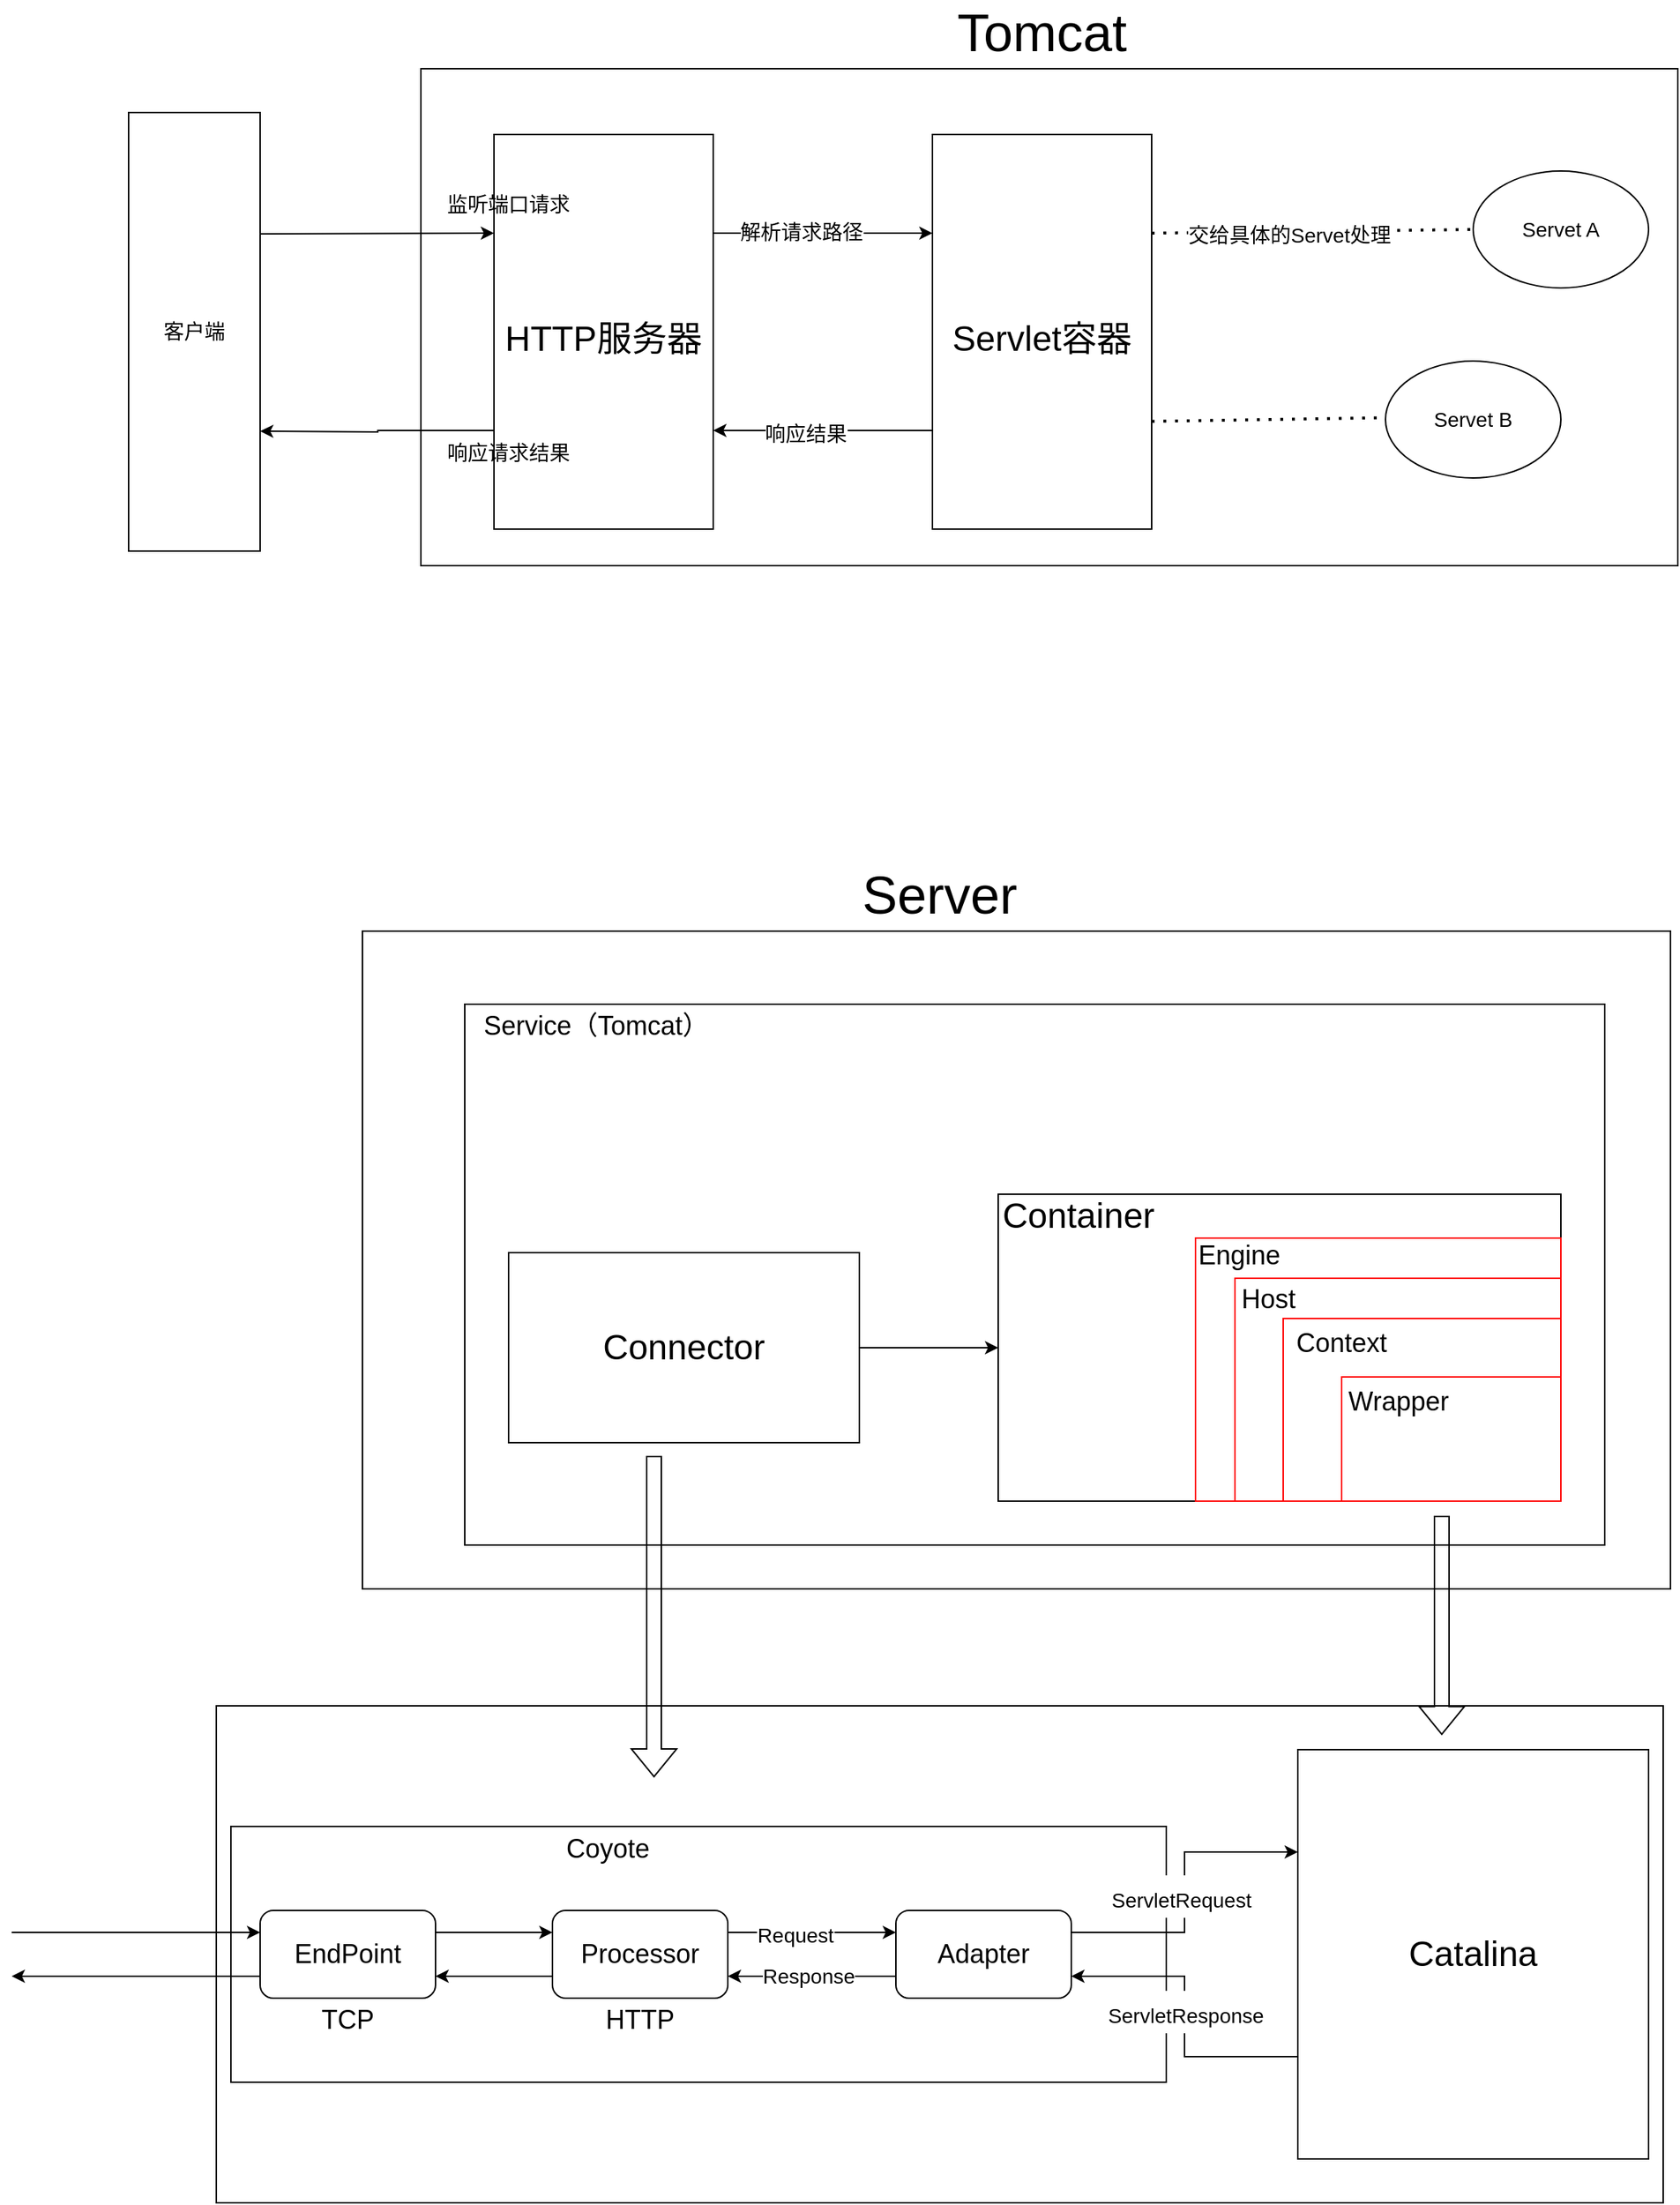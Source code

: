 <mxfile version="20.3.0" type="device"><diagram id="Cxn6TJo_EveEDMjXS8Ag" name="第 1 页"><mxGraphModel dx="2658" dy="1160" grid="1" gridSize="10" guides="1" tooltips="1" connect="1" arrows="1" fold="1" page="1" pageScale="1" pageWidth="827" pageHeight="1169" math="0" shadow="0"><root><mxCell id="0"/><mxCell id="1" parent="0"/><mxCell id="5g6xJcePy6tp1to0VhFE-27" value="" style="rounded=0;whiteSpace=wrap;html=1;" vertex="1" parent="1"><mxGeometry x="40" y="810" width="895" height="450" as="geometry"/></mxCell><mxCell id="5g6xJcePy6tp1to0VhFE-82" value="" style="rounded=0;whiteSpace=wrap;html=1;strokeColor=#000000;fontSize=14;" vertex="1" parent="1"><mxGeometry x="110" y="860" width="780" height="370" as="geometry"/></mxCell><mxCell id="5g6xJcePy6tp1to0VhFE-1" value="" style="rounded=0;whiteSpace=wrap;html=1;" vertex="1" parent="1"><mxGeometry x="80" y="220" width="860" height="340" as="geometry"/></mxCell><mxCell id="5g6xJcePy6tp1to0VhFE-2" value="&lt;font style=&quot;font-size: 36px;&quot;&gt;Tomcat&lt;/font&gt;" style="text;html=1;strokeColor=none;fillColor=none;align=center;verticalAlign=middle;whiteSpace=wrap;rounded=0;" vertex="1" parent="1"><mxGeometry x="475" y="180" width="60" height="30" as="geometry"/></mxCell><mxCell id="5g6xJcePy6tp1to0VhFE-10" style="edgeStyle=orthogonalEdgeStyle;rounded=0;orthogonalLoop=1;jettySize=auto;html=1;exitX=0;exitY=0.75;exitDx=0;exitDy=0;fontSize=14;" edge="1" parent="1" source="5g6xJcePy6tp1to0VhFE-6"><mxGeometry relative="1" as="geometry"><mxPoint x="-30" y="468" as="targetPoint"/></mxGeometry></mxCell><mxCell id="5g6xJcePy6tp1to0VhFE-12" style="edgeStyle=orthogonalEdgeStyle;rounded=0;orthogonalLoop=1;jettySize=auto;html=1;exitX=1;exitY=0.25;exitDx=0;exitDy=0;entryX=0;entryY=0.25;entryDx=0;entryDy=0;fontSize=14;" edge="1" parent="1" source="5g6xJcePy6tp1to0VhFE-6" target="5g6xJcePy6tp1to0VhFE-7"><mxGeometry relative="1" as="geometry"/></mxCell><mxCell id="5g6xJcePy6tp1to0VhFE-14" value="解析请求路径" style="edgeLabel;html=1;align=center;verticalAlign=middle;resizable=0;points=[];fontSize=14;" vertex="1" connectable="0" parent="5g6xJcePy6tp1to0VhFE-12"><mxGeometry x="-0.2" y="2" relative="1" as="geometry"><mxPoint y="1" as="offset"/></mxGeometry></mxCell><mxCell id="5g6xJcePy6tp1to0VhFE-6" value="&lt;font style=&quot;font-size: 24px;&quot;&gt;HTTP服务器&lt;/font&gt;" style="rounded=0;whiteSpace=wrap;html=1;fontSize=36;" vertex="1" parent="1"><mxGeometry x="130" y="265" width="150" height="270" as="geometry"/></mxCell><mxCell id="5g6xJcePy6tp1to0VhFE-24" style="edgeStyle=orthogonalEdgeStyle;rounded=0;orthogonalLoop=1;jettySize=auto;html=1;exitX=0;exitY=0.75;exitDx=0;exitDy=0;entryX=1;entryY=0.75;entryDx=0;entryDy=0;fontSize=14;" edge="1" parent="1" source="5g6xJcePy6tp1to0VhFE-7" target="5g6xJcePy6tp1to0VhFE-6"><mxGeometry relative="1" as="geometry"/></mxCell><mxCell id="5g6xJcePy6tp1to0VhFE-25" value="响应结果" style="edgeLabel;html=1;align=center;verticalAlign=middle;resizable=0;points=[];fontSize=14;" vertex="1" connectable="0" parent="5g6xJcePy6tp1to0VhFE-24"><mxGeometry x="0.16" y="2" relative="1" as="geometry"><mxPoint as="offset"/></mxGeometry></mxCell><mxCell id="5g6xJcePy6tp1to0VhFE-7" value="&lt;font style=&quot;font-size: 24px;&quot;&gt;Servlet容器&lt;/font&gt;" style="rounded=0;whiteSpace=wrap;html=1;fontSize=36;" vertex="1" parent="1"><mxGeometry x="430" y="265" width="150" height="270" as="geometry"/></mxCell><mxCell id="5g6xJcePy6tp1to0VhFE-8" value="" style="endArrow=classic;html=1;rounded=0;fontSize=24;entryX=0;entryY=0.25;entryDx=0;entryDy=0;" edge="1" parent="1" target="5g6xJcePy6tp1to0VhFE-6"><mxGeometry width="50" height="50" relative="1" as="geometry"><mxPoint x="-30" y="333" as="sourcePoint"/><mxPoint x="30" y="330" as="targetPoint"/></mxGeometry></mxCell><mxCell id="5g6xJcePy6tp1to0VhFE-9" value="&lt;font style=&quot;font-size: 14px;&quot;&gt;监听端口请求&lt;/font&gt;" style="text;html=1;strokeColor=none;fillColor=none;align=center;verticalAlign=middle;whiteSpace=wrap;rounded=0;fontSize=24;" vertex="1" parent="1"><mxGeometry x="80" y="300" width="120" height="20" as="geometry"/></mxCell><mxCell id="5g6xJcePy6tp1to0VhFE-11" value="&lt;font style=&quot;font-size: 14px;&quot;&gt;响应请求结果&lt;/font&gt;" style="text;html=1;strokeColor=none;fillColor=none;align=center;verticalAlign=middle;whiteSpace=wrap;rounded=0;fontSize=24;" vertex="1" parent="1"><mxGeometry x="80" y="470" width="120" height="20" as="geometry"/></mxCell><mxCell id="5g6xJcePy6tp1to0VhFE-18" value="" style="endArrow=none;dashed=1;html=1;dashPattern=1 3;strokeWidth=2;rounded=0;fontSize=14;exitX=1;exitY=0.25;exitDx=0;exitDy=0;entryX=0;entryY=0.5;entryDx=0;entryDy=0;" edge="1" parent="1" source="5g6xJcePy6tp1to0VhFE-7" target="5g6xJcePy6tp1to0VhFE-19"><mxGeometry width="50" height="50" relative="1" as="geometry"><mxPoint x="590" y="370" as="sourcePoint"/><mxPoint x="640" y="333" as="targetPoint"/></mxGeometry></mxCell><mxCell id="5g6xJcePy6tp1to0VhFE-22" value="交给具体的Servet处理" style="edgeLabel;html=1;align=center;verticalAlign=middle;resizable=0;points=[];fontSize=14;" vertex="1" connectable="0" parent="5g6xJcePy6tp1to0VhFE-18"><mxGeometry x="-0.15" y="-2" relative="1" as="geometry"><mxPoint as="offset"/></mxGeometry></mxCell><mxCell id="5g6xJcePy6tp1to0VhFE-19" value="Servet A" style="ellipse;whiteSpace=wrap;html=1;fontSize=14;" vertex="1" parent="1"><mxGeometry x="800" y="290" width="120" height="80" as="geometry"/></mxCell><mxCell id="5g6xJcePy6tp1to0VhFE-20" value="Servet B" style="ellipse;whiteSpace=wrap;html=1;fontSize=14;" vertex="1" parent="1"><mxGeometry x="740" y="420" width="120" height="80" as="geometry"/></mxCell><mxCell id="5g6xJcePy6tp1to0VhFE-21" value="" style="endArrow=none;dashed=1;html=1;dashPattern=1 3;strokeWidth=2;rounded=0;fontSize=14;exitX=1;exitY=0.25;exitDx=0;exitDy=0;entryX=0;entryY=0.5;entryDx=0;entryDy=0;" edge="1" parent="1"><mxGeometry width="50" height="50" relative="1" as="geometry"><mxPoint x="580" y="461.25" as="sourcePoint"/><mxPoint x="740" y="458.75" as="targetPoint"/></mxGeometry></mxCell><mxCell id="5g6xJcePy6tp1to0VhFE-26" value="客户端" style="rounded=0;whiteSpace=wrap;html=1;fontSize=14;" vertex="1" parent="1"><mxGeometry x="-120" y="250" width="90" height="300" as="geometry"/></mxCell><mxCell id="5g6xJcePy6tp1to0VhFE-28" value="&lt;font style=&quot;font-size: 36px;&quot;&gt;Server&lt;br&gt;&lt;/font&gt;" style="text;html=1;strokeColor=none;fillColor=none;align=center;verticalAlign=middle;whiteSpace=wrap;rounded=0;" vertex="1" parent="1"><mxGeometry x="405" y="770" width="60" height="30" as="geometry"/></mxCell><mxCell id="5g6xJcePy6tp1to0VhFE-87" style="edgeStyle=orthogonalEdgeStyle;rounded=0;orthogonalLoop=1;jettySize=auto;html=1;exitX=1;exitY=0.5;exitDx=0;exitDy=0;entryX=0;entryY=0.5;entryDx=0;entryDy=0;fontSize=18;" edge="1" parent="1" source="5g6xJcePy6tp1to0VhFE-29" target="5g6xJcePy6tp1to0VhFE-30"><mxGeometry relative="1" as="geometry"/></mxCell><mxCell id="5g6xJcePy6tp1to0VhFE-29" value="&lt;font style=&quot;font-size: 24px;&quot;&gt;Connector&lt;/font&gt;" style="rounded=0;whiteSpace=wrap;html=1;fontSize=14;" vertex="1" parent="1"><mxGeometry x="140" y="1030" width="240" height="130" as="geometry"/></mxCell><mxCell id="5g6xJcePy6tp1to0VhFE-30" value="" style="rounded=0;whiteSpace=wrap;html=1;fontSize=14;" vertex="1" parent="1"><mxGeometry x="475" y="990" width="385" height="210" as="geometry"/></mxCell><mxCell id="5g6xJcePy6tp1to0VhFE-31" value="Container" style="text;html=1;strokeColor=none;fillColor=none;align=center;verticalAlign=middle;whiteSpace=wrap;rounded=0;fontSize=24;" vertex="1" parent="1"><mxGeometry x="500" y="990" width="60" height="30" as="geometry"/></mxCell><mxCell id="5g6xJcePy6tp1to0VhFE-35" value="" style="rounded=0;whiteSpace=wrap;html=1;strokeColor=#FF0000;fontSize=18;" vertex="1" parent="1"><mxGeometry x="610" y="1020" width="250" height="180" as="geometry"/></mxCell><mxCell id="5g6xJcePy6tp1to0VhFE-33" value="&lt;font style=&quot;font-size: 18px;&quot;&gt;Engine&lt;/font&gt;" style="text;html=1;strokeColor=none;fillColor=none;align=center;verticalAlign=middle;whiteSpace=wrap;rounded=0;fontSize=24;" vertex="1" parent="1"><mxGeometry x="610" y="1015" width="60" height="30" as="geometry"/></mxCell><mxCell id="5g6xJcePy6tp1to0VhFE-36" value="" style="rounded=0;whiteSpace=wrap;html=1;strokeColor=#FF0000;fontSize=18;" vertex="1" parent="1"><mxGeometry x="637" y="1047.5" width="223" height="152.5" as="geometry"/></mxCell><mxCell id="5g6xJcePy6tp1to0VhFE-37" value="&lt;font style=&quot;font-size: 18px;&quot;&gt;Host&lt;/font&gt;" style="text;html=1;strokeColor=none;fillColor=none;align=center;verticalAlign=middle;whiteSpace=wrap;rounded=0;fontSize=24;" vertex="1" parent="1"><mxGeometry x="630" y="1045" width="60" height="30" as="geometry"/></mxCell><mxCell id="5g6xJcePy6tp1to0VhFE-38" value="" style="rounded=0;whiteSpace=wrap;html=1;strokeColor=#FF0000;fontSize=18;" vertex="1" parent="1"><mxGeometry x="670" y="1075" width="190" height="125" as="geometry"/></mxCell><mxCell id="5g6xJcePy6tp1to0VhFE-39" value="&lt;font style=&quot;font-size: 18px;&quot;&gt;Context&lt;/font&gt;" style="text;html=1;strokeColor=none;fillColor=none;align=center;verticalAlign=middle;whiteSpace=wrap;rounded=0;fontSize=24;" vertex="1" parent="1"><mxGeometry x="680" y="1075" width="60" height="30" as="geometry"/></mxCell><mxCell id="5g6xJcePy6tp1to0VhFE-40" value="" style="rounded=0;whiteSpace=wrap;html=1;strokeColor=#FF0000;fontSize=18;" vertex="1" parent="1"><mxGeometry x="710" y="1115" width="150" height="85" as="geometry"/></mxCell><mxCell id="5g6xJcePy6tp1to0VhFE-41" value="&lt;font style=&quot;font-size: 18px;&quot;&gt;Wrapper&lt;/font&gt;" style="text;html=1;strokeColor=none;fillColor=none;align=center;verticalAlign=middle;whiteSpace=wrap;rounded=0;fontSize=24;" vertex="1" parent="1"><mxGeometry x="718.5" y="1115" width="60" height="30" as="geometry"/></mxCell><mxCell id="5g6xJcePy6tp1to0VhFE-42" value="" style="rounded=0;whiteSpace=wrap;html=1;" vertex="1" parent="1"><mxGeometry x="-60" y="1340" width="990" height="340" as="geometry"/></mxCell><mxCell id="5g6xJcePy6tp1to0VhFE-43" value="" style="rounded=0;whiteSpace=wrap;html=1;fontSize=14;" vertex="1" parent="1"><mxGeometry x="-50" y="1422.5" width="640" height="175" as="geometry"/></mxCell><mxCell id="5g6xJcePy6tp1to0VhFE-54" value="Coyote" style="text;html=1;strokeColor=none;fillColor=none;align=center;verticalAlign=middle;whiteSpace=wrap;rounded=0;fontSize=18;" vertex="1" parent="1"><mxGeometry x="177.5" y="1422.5" width="60" height="30" as="geometry"/></mxCell><mxCell id="5g6xJcePy6tp1to0VhFE-65" style="edgeStyle=orthogonalEdgeStyle;rounded=0;orthogonalLoop=1;jettySize=auto;html=1;exitX=1;exitY=0.25;exitDx=0;exitDy=0;entryX=0;entryY=0.25;entryDx=0;entryDy=0;fontSize=14;" edge="1" parent="1" source="5g6xJcePy6tp1to0VhFE-56" target="5g6xJcePy6tp1to0VhFE-57"><mxGeometry relative="1" as="geometry"/></mxCell><mxCell id="5g6xJcePy6tp1to0VhFE-70" style="edgeStyle=orthogonalEdgeStyle;rounded=0;orthogonalLoop=1;jettySize=auto;html=1;exitX=0;exitY=0.75;exitDx=0;exitDy=0;fontSize=14;" edge="1" parent="1" source="5g6xJcePy6tp1to0VhFE-56"><mxGeometry relative="1" as="geometry"><mxPoint x="-200" y="1525" as="targetPoint"/></mxGeometry></mxCell><mxCell id="5g6xJcePy6tp1to0VhFE-56" value="EndPoint" style="rounded=1;whiteSpace=wrap;html=1;strokeColor=#000000;fontSize=18;" vertex="1" parent="1"><mxGeometry x="-30" y="1480" width="120" height="60" as="geometry"/></mxCell><mxCell id="5g6xJcePy6tp1to0VhFE-60" style="edgeStyle=orthogonalEdgeStyle;rounded=0;orthogonalLoop=1;jettySize=auto;html=1;exitX=1;exitY=0.25;exitDx=0;exitDy=0;entryX=0;entryY=0.25;entryDx=0;entryDy=0;fontSize=18;" edge="1" parent="1" source="5g6xJcePy6tp1to0VhFE-57" target="5g6xJcePy6tp1to0VhFE-59"><mxGeometry relative="1" as="geometry"/></mxCell><mxCell id="5g6xJcePy6tp1to0VhFE-62" value="&lt;font style=&quot;font-size: 14px;&quot;&gt;Request&lt;/font&gt;" style="edgeLabel;html=1;align=center;verticalAlign=middle;resizable=0;points=[];fontSize=18;" vertex="1" connectable="0" parent="5g6xJcePy6tp1to0VhFE-60"><mxGeometry x="-0.2" y="-1" relative="1" as="geometry"><mxPoint as="offset"/></mxGeometry></mxCell><mxCell id="5g6xJcePy6tp1to0VhFE-66" style="edgeStyle=orthogonalEdgeStyle;rounded=0;orthogonalLoop=1;jettySize=auto;html=1;exitX=0;exitY=0.75;exitDx=0;exitDy=0;entryX=1;entryY=0.75;entryDx=0;entryDy=0;fontSize=14;" edge="1" parent="1" source="5g6xJcePy6tp1to0VhFE-57" target="5g6xJcePy6tp1to0VhFE-56"><mxGeometry relative="1" as="geometry"/></mxCell><mxCell id="5g6xJcePy6tp1to0VhFE-57" value="Processor" style="whiteSpace=wrap;html=1;fontSize=18;strokeColor=#000000;rounded=1;" vertex="1" parent="1"><mxGeometry x="170" y="1480" width="120" height="60" as="geometry"/></mxCell><mxCell id="5g6xJcePy6tp1to0VhFE-63" style="edgeStyle=orthogonalEdgeStyle;rounded=0;orthogonalLoop=1;jettySize=auto;html=1;exitX=0;exitY=0.75;exitDx=0;exitDy=0;entryX=1;entryY=0.75;entryDx=0;entryDy=0;fontSize=14;" edge="1" parent="1" source="5g6xJcePy6tp1to0VhFE-59" target="5g6xJcePy6tp1to0VhFE-57"><mxGeometry relative="1" as="geometry"/></mxCell><mxCell id="5g6xJcePy6tp1to0VhFE-64" value="Response" style="edgeLabel;html=1;align=center;verticalAlign=middle;resizable=0;points=[];fontSize=14;" vertex="1" connectable="0" parent="5g6xJcePy6tp1to0VhFE-63"><mxGeometry x="0.2" relative="1" as="geometry"><mxPoint x="9" as="offset"/></mxGeometry></mxCell><mxCell id="5g6xJcePy6tp1to0VhFE-73" style="edgeStyle=orthogonalEdgeStyle;rounded=0;orthogonalLoop=1;jettySize=auto;html=1;exitX=1;exitY=0.25;exitDx=0;exitDy=0;entryX=0;entryY=0.25;entryDx=0;entryDy=0;fontSize=24;" edge="1" parent="1" source="5g6xJcePy6tp1to0VhFE-59" target="5g6xJcePy6tp1to0VhFE-72"><mxGeometry relative="1" as="geometry"/></mxCell><mxCell id="5g6xJcePy6tp1to0VhFE-74" value="&lt;font style=&quot;font-size: 14px;&quot;&gt;ServletRequest&lt;/font&gt;" style="edgeLabel;html=1;align=center;verticalAlign=middle;resizable=0;points=[];fontSize=24;" vertex="1" connectable="0" parent="5g6xJcePy6tp1to0VhFE-73"><mxGeometry x="-0.514" y="-3" relative="1" as="geometry"><mxPoint x="24" y="-28" as="offset"/></mxGeometry></mxCell><mxCell id="5g6xJcePy6tp1to0VhFE-59" value="Adapter" style="whiteSpace=wrap;html=1;fontSize=18;strokeColor=#000000;rounded=1;" vertex="1" parent="1"><mxGeometry x="405" y="1480" width="120" height="60" as="geometry"/></mxCell><mxCell id="5g6xJcePy6tp1to0VhFE-68" value="" style="endArrow=classic;html=1;rounded=0;fontSize=24;entryX=0;entryY=0.25;entryDx=0;entryDy=0;" edge="1" parent="1" target="5g6xJcePy6tp1to0VhFE-56"><mxGeometry width="50" height="50" relative="1" as="geometry"><mxPoint x="-200" y="1495" as="sourcePoint"/><mxPoint x="-40" y="1500" as="targetPoint"/></mxGeometry></mxCell><mxCell id="5g6xJcePy6tp1to0VhFE-75" style="edgeStyle=orthogonalEdgeStyle;rounded=0;orthogonalLoop=1;jettySize=auto;html=1;exitX=0;exitY=0.75;exitDx=0;exitDy=0;entryX=1;entryY=0.75;entryDx=0;entryDy=0;fontSize=14;" edge="1" parent="1" source="5g6xJcePy6tp1to0VhFE-72" target="5g6xJcePy6tp1to0VhFE-59"><mxGeometry relative="1" as="geometry"/></mxCell><mxCell id="5g6xJcePy6tp1to0VhFE-72" value="&lt;font style=&quot;font-size: 24px;&quot;&gt;Catalina&lt;/font&gt;" style="rounded=0;whiteSpace=wrap;html=1;strokeColor=#000000;fontSize=14;" vertex="1" parent="1"><mxGeometry x="680" y="1370" width="240" height="280" as="geometry"/></mxCell><mxCell id="5g6xJcePy6tp1to0VhFE-76" value="&lt;font style=&quot;font-size: 14px;&quot;&gt;ServletResponse&lt;/font&gt;" style="edgeLabel;html=1;align=center;verticalAlign=middle;resizable=0;points=[];fontSize=24;" vertex="1" connectable="0" parent="1"><mxGeometry x="605" y="1480" as="geometry"><mxPoint x="-2" y="69" as="offset"/></mxGeometry></mxCell><mxCell id="5g6xJcePy6tp1to0VhFE-78" value="" style="shape=flexArrow;endArrow=classic;html=1;rounded=0;fontSize=14;" edge="1" parent="1"><mxGeometry width="50" height="50" relative="1" as="geometry"><mxPoint x="239.5" y="1169" as="sourcePoint"/><mxPoint x="239.5" y="1389" as="targetPoint"/></mxGeometry></mxCell><mxCell id="5g6xJcePy6tp1to0VhFE-79" value="" style="shape=flexArrow;endArrow=classic;html=1;rounded=0;fontSize=14;" edge="1" parent="1"><mxGeometry width="50" height="50" relative="1" as="geometry"><mxPoint x="778.5" y="1210" as="sourcePoint"/><mxPoint x="778.5" y="1360" as="targetPoint"/></mxGeometry></mxCell><mxCell id="5g6xJcePy6tp1to0VhFE-80" value="TCP" style="text;html=1;strokeColor=none;fillColor=none;align=center;verticalAlign=middle;whiteSpace=wrap;rounded=0;fontSize=18;" vertex="1" parent="1"><mxGeometry y="1540" width="60" height="30" as="geometry"/></mxCell><mxCell id="5g6xJcePy6tp1to0VhFE-81" value="HTTP" style="text;html=1;strokeColor=none;fillColor=none;align=center;verticalAlign=middle;whiteSpace=wrap;rounded=0;fontSize=18;" vertex="1" parent="1"><mxGeometry x="200" y="1540" width="60" height="30" as="geometry"/></mxCell><mxCell id="5g6xJcePy6tp1to0VhFE-88" value="Service（Tomcat）" style="text;html=1;strokeColor=none;fillColor=none;align=center;verticalAlign=middle;whiteSpace=wrap;rounded=0;fontSize=18;" vertex="1" parent="1"><mxGeometry x="110" y="860" width="180" height="30" as="geometry"/></mxCell></root></mxGraphModel></diagram></mxfile>